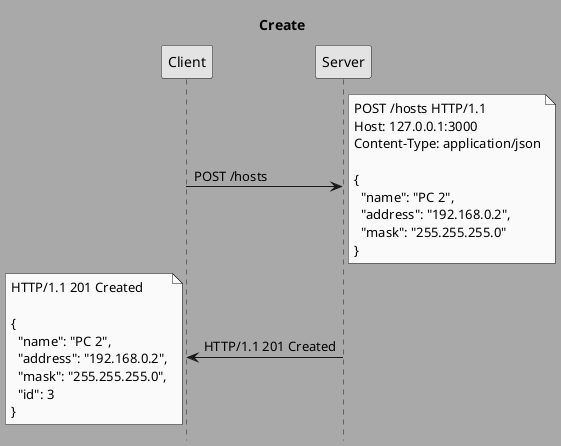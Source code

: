 @startuml
title Create
hide footbox
skinparam monochrome true
skinparam backgroundcolor darkgray

Client -> Server: POST /hosts
note right: POST /hosts HTTP/1.1\nHost: 127.0.0.1:3000\nContent-Type: application/json\n\n{\n  "name": "PC 2",\n  "address": "192.168.0.2",\n  "mask": "255.255.255.0"\n}
Server -> Client: HTTP/1.1 201 Created
note left: HTTP/1.1 201 Created\n\n{\n  "name": "PC 2",\n  "address": "192.168.0.2",\n  "mask": "255.255.255.0",\n  "id": 3\n}
@enduml
